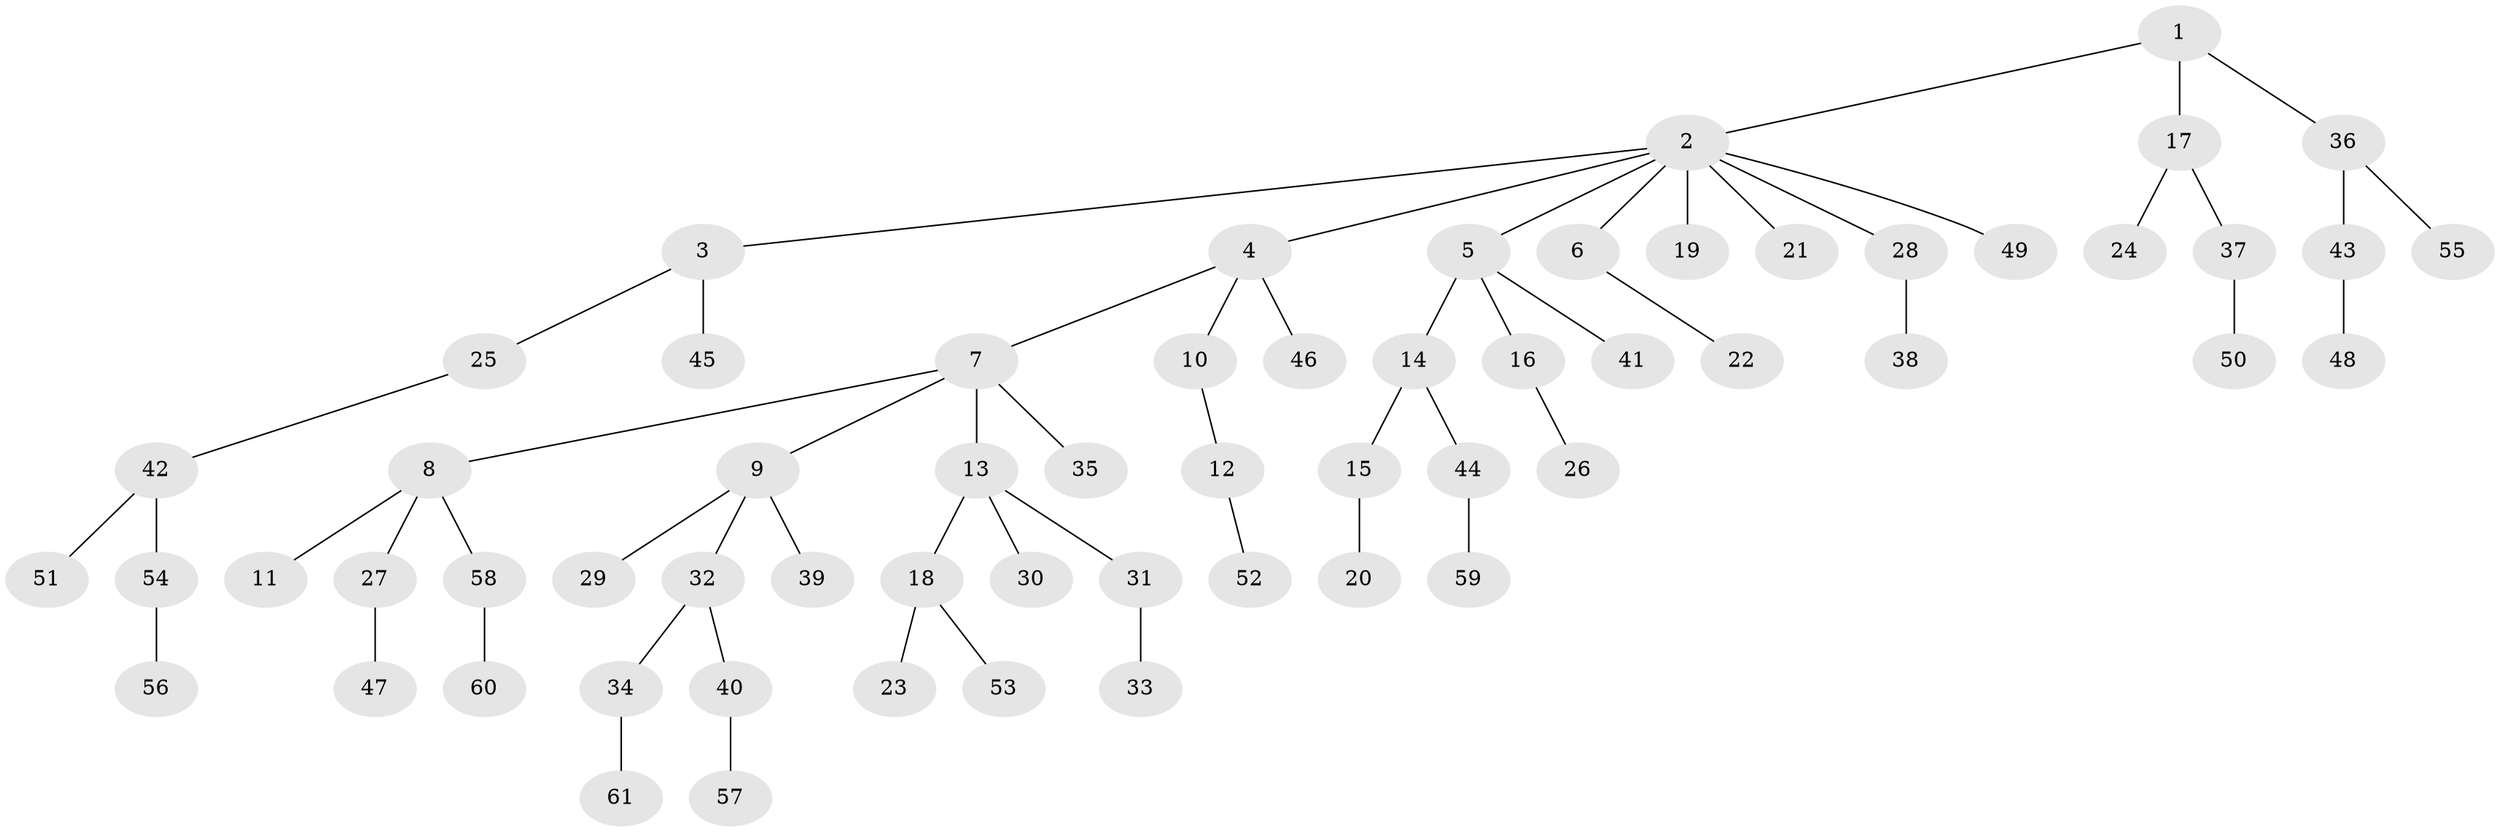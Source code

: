 // coarse degree distribution, {4: 0.10526315789473684, 10: 0.02631578947368421, 3: 0.18421052631578946, 1: 0.6578947368421053, 2: 0.02631578947368421}
// Generated by graph-tools (version 1.1) at 2025/42/03/06/25 10:42:06]
// undirected, 61 vertices, 60 edges
graph export_dot {
graph [start="1"]
  node [color=gray90,style=filled];
  1;
  2;
  3;
  4;
  5;
  6;
  7;
  8;
  9;
  10;
  11;
  12;
  13;
  14;
  15;
  16;
  17;
  18;
  19;
  20;
  21;
  22;
  23;
  24;
  25;
  26;
  27;
  28;
  29;
  30;
  31;
  32;
  33;
  34;
  35;
  36;
  37;
  38;
  39;
  40;
  41;
  42;
  43;
  44;
  45;
  46;
  47;
  48;
  49;
  50;
  51;
  52;
  53;
  54;
  55;
  56;
  57;
  58;
  59;
  60;
  61;
  1 -- 2;
  1 -- 17;
  1 -- 36;
  2 -- 3;
  2 -- 4;
  2 -- 5;
  2 -- 6;
  2 -- 19;
  2 -- 21;
  2 -- 28;
  2 -- 49;
  3 -- 25;
  3 -- 45;
  4 -- 7;
  4 -- 10;
  4 -- 46;
  5 -- 14;
  5 -- 16;
  5 -- 41;
  6 -- 22;
  7 -- 8;
  7 -- 9;
  7 -- 13;
  7 -- 35;
  8 -- 11;
  8 -- 27;
  8 -- 58;
  9 -- 29;
  9 -- 32;
  9 -- 39;
  10 -- 12;
  12 -- 52;
  13 -- 18;
  13 -- 30;
  13 -- 31;
  14 -- 15;
  14 -- 44;
  15 -- 20;
  16 -- 26;
  17 -- 24;
  17 -- 37;
  18 -- 23;
  18 -- 53;
  25 -- 42;
  27 -- 47;
  28 -- 38;
  31 -- 33;
  32 -- 34;
  32 -- 40;
  34 -- 61;
  36 -- 43;
  36 -- 55;
  37 -- 50;
  40 -- 57;
  42 -- 51;
  42 -- 54;
  43 -- 48;
  44 -- 59;
  54 -- 56;
  58 -- 60;
}
